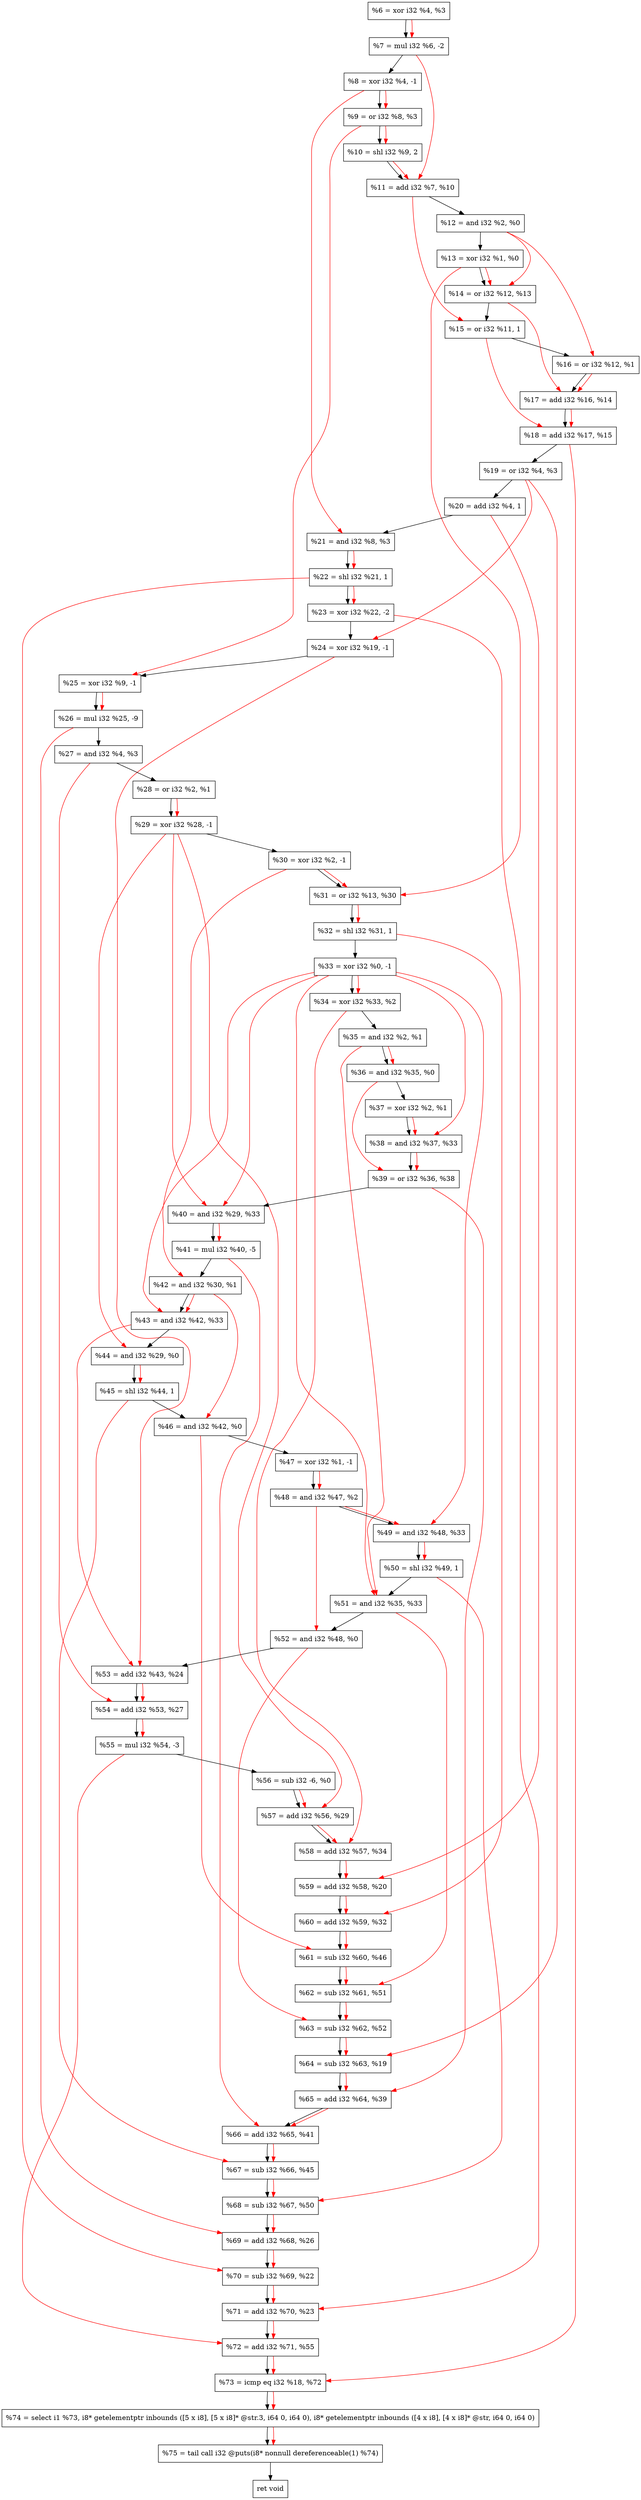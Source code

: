 digraph "DFG for'crackme' function" {
	Node0x1c8ca70[shape=record, label="  %6 = xor i32 %4, %3"];
	Node0x1c8d0f0[shape=record, label="  %7 = mul i32 %6, -2"];
	Node0x1c8d190[shape=record, label="  %8 = xor i32 %4, -1"];
	Node0x1c8d200[shape=record, label="  %9 = or i32 %8, %3"];
	Node0x1c8d2a0[shape=record, label="  %10 = shl i32 %9, 2"];
	Node0x1c8d310[shape=record, label="  %11 = add i32 %7, %10"];
	Node0x1c8d380[shape=record, label="  %12 = and i32 %2, %0"];
	Node0x1c8d3f0[shape=record, label="  %13 = xor i32 %1, %0"];
	Node0x1c8d460[shape=record, label="  %14 = or i32 %12, %13"];
	Node0x1c8d500[shape=record, label="  %15 = or i32 %11, 1"];
	Node0x1c8d570[shape=record, label="  %16 = or i32 %12, %1"];
	Node0x1c8d5e0[shape=record, label="  %17 = add i32 %16, %14"];
	Node0x1c8d650[shape=record, label="  %18 = add i32 %17, %15"];
	Node0x1c8d6c0[shape=record, label="  %19 = or i32 %4, %3"];
	Node0x1c8d730[shape=record, label="  %20 = add i32 %4, 1"];
	Node0x1c8d7a0[shape=record, label="  %21 = and i32 %8, %3"];
	Node0x1c8d810[shape=record, label="  %22 = shl i32 %21, 1"];
	Node0x1c8d880[shape=record, label="  %23 = xor i32 %22, -2"];
	Node0x1c8d8f0[shape=record, label="  %24 = xor i32 %19, -1"];
	Node0x1c8d960[shape=record, label="  %25 = xor i32 %9, -1"];
	Node0x1c8da00[shape=record, label="  %26 = mul i32 %25, -9"];
	Node0x1c8da70[shape=record, label="  %27 = and i32 %4, %3"];
	Node0x1c8dae0[shape=record, label="  %28 = or i32 %2, %1"];
	Node0x1c8db50[shape=record, label="  %29 = xor i32 %28, -1"];
	Node0x1c8dbc0[shape=record, label="  %30 = xor i32 %2, -1"];
	Node0x1c8dc30[shape=record, label="  %31 = or i32 %13, %30"];
	Node0x1c8dca0[shape=record, label="  %32 = shl i32 %31, 1"];
	Node0x1c8df20[shape=record, label="  %33 = xor i32 %0, -1"];
	Node0x1c8df90[shape=record, label="  %34 = xor i32 %33, %2"];
	Node0x1c8e000[shape=record, label="  %35 = and i32 %2, %1"];
	Node0x1c8e070[shape=record, label="  %36 = and i32 %35, %0"];
	Node0x1c8e0e0[shape=record, label="  %37 = xor i32 %2, %1"];
	Node0x1c8e150[shape=record, label="  %38 = and i32 %37, %33"];
	Node0x1c8e1c0[shape=record, label="  %39 = or i32 %36, %38"];
	Node0x1c8e230[shape=record, label="  %40 = and i32 %29, %33"];
	Node0x1c8e2d0[shape=record, label="  %41 = mul i32 %40, -5"];
	Node0x1c8e340[shape=record, label="  %42 = and i32 %30, %1"];
	Node0x1c8e3b0[shape=record, label="  %43 = and i32 %42, %33"];
	Node0x1c8e420[shape=record, label="  %44 = and i32 %29, %0"];
	Node0x1c8e490[shape=record, label="  %45 = shl i32 %44, 1"];
	Node0x1c8e500[shape=record, label="  %46 = and i32 %42, %0"];
	Node0x1c8e570[shape=record, label="  %47 = xor i32 %1, -1"];
	Node0x1c8e5e0[shape=record, label="  %48 = and i32 %47, %2"];
	Node0x1c8e650[shape=record, label="  %49 = and i32 %48, %33"];
	Node0x1c8e6c0[shape=record, label="  %50 = shl i32 %49, 1"];
	Node0x1c8e730[shape=record, label="  %51 = and i32 %35, %33"];
	Node0x1c8e7a0[shape=record, label="  %52 = and i32 %48, %0"];
	Node0x1c8e810[shape=record, label="  %53 = add i32 %43, %24"];
	Node0x1c8e880[shape=record, label="  %54 = add i32 %53, %27"];
	Node0x1c8e920[shape=record, label="  %55 = mul i32 %54, -3"];
	Node0x1c8e9c0[shape=record, label="  %56 = sub i32 -6, %0"];
	Node0x1c8ea30[shape=record, label="  %57 = add i32 %56, %29"];
	Node0x1c8eaa0[shape=record, label="  %58 = add i32 %57, %34"];
	Node0x1c8eb10[shape=record, label="  %59 = add i32 %58, %20"];
	Node0x1c8eb80[shape=record, label="  %60 = add i32 %59, %32"];
	Node0x1c8ebf0[shape=record, label="  %61 = sub i32 %60, %46"];
	Node0x1c8ec60[shape=record, label="  %62 = sub i32 %61, %51"];
	Node0x1c8ecd0[shape=record, label="  %63 = sub i32 %62, %52"];
	Node0x1c8ed40[shape=record, label="  %64 = sub i32 %63, %19"];
	Node0x1c8f1c0[shape=record, label="  %65 = add i32 %64, %39"];
	Node0x1c8f230[shape=record, label="  %66 = add i32 %65, %41"];
	Node0x1c8f2a0[shape=record, label="  %67 = sub i32 %66, %45"];
	Node0x1c8f310[shape=record, label="  %68 = sub i32 %67, %50"];
	Node0x1c8f380[shape=record, label="  %69 = add i32 %68, %26"];
	Node0x1c8f3f0[shape=record, label="  %70 = sub i32 %69, %22"];
	Node0x1c8f460[shape=record, label="  %71 = add i32 %70, %23"];
	Node0x1c8f4d0[shape=record, label="  %72 = add i32 %71, %55"];
	Node0x1c8f540[shape=record, label="  %73 = icmp eq i32 %18, %72"];
	Node0x1c2d268[shape=record, label="  %74 = select i1 %73, i8* getelementptr inbounds ([5 x i8], [5 x i8]* @str.3, i64 0, i64 0), i8* getelementptr inbounds ([4 x i8], [4 x i8]* @str, i64 0, i64 0)"];
	Node0x1c8f7d0[shape=record, label="  %75 = tail call i32 @puts(i8* nonnull dereferenceable(1) %74)"];
	Node0x1c8f820[shape=record, label="  ret void"];
	Node0x1c8ca70 -> Node0x1c8d0f0;
	Node0x1c8d0f0 -> Node0x1c8d190;
	Node0x1c8d190 -> Node0x1c8d200;
	Node0x1c8d200 -> Node0x1c8d2a0;
	Node0x1c8d2a0 -> Node0x1c8d310;
	Node0x1c8d310 -> Node0x1c8d380;
	Node0x1c8d380 -> Node0x1c8d3f0;
	Node0x1c8d3f0 -> Node0x1c8d460;
	Node0x1c8d460 -> Node0x1c8d500;
	Node0x1c8d500 -> Node0x1c8d570;
	Node0x1c8d570 -> Node0x1c8d5e0;
	Node0x1c8d5e0 -> Node0x1c8d650;
	Node0x1c8d650 -> Node0x1c8d6c0;
	Node0x1c8d6c0 -> Node0x1c8d730;
	Node0x1c8d730 -> Node0x1c8d7a0;
	Node0x1c8d7a0 -> Node0x1c8d810;
	Node0x1c8d810 -> Node0x1c8d880;
	Node0x1c8d880 -> Node0x1c8d8f0;
	Node0x1c8d8f0 -> Node0x1c8d960;
	Node0x1c8d960 -> Node0x1c8da00;
	Node0x1c8da00 -> Node0x1c8da70;
	Node0x1c8da70 -> Node0x1c8dae0;
	Node0x1c8dae0 -> Node0x1c8db50;
	Node0x1c8db50 -> Node0x1c8dbc0;
	Node0x1c8dbc0 -> Node0x1c8dc30;
	Node0x1c8dc30 -> Node0x1c8dca0;
	Node0x1c8dca0 -> Node0x1c8df20;
	Node0x1c8df20 -> Node0x1c8df90;
	Node0x1c8df90 -> Node0x1c8e000;
	Node0x1c8e000 -> Node0x1c8e070;
	Node0x1c8e070 -> Node0x1c8e0e0;
	Node0x1c8e0e0 -> Node0x1c8e150;
	Node0x1c8e150 -> Node0x1c8e1c0;
	Node0x1c8e1c0 -> Node0x1c8e230;
	Node0x1c8e230 -> Node0x1c8e2d0;
	Node0x1c8e2d0 -> Node0x1c8e340;
	Node0x1c8e340 -> Node0x1c8e3b0;
	Node0x1c8e3b0 -> Node0x1c8e420;
	Node0x1c8e420 -> Node0x1c8e490;
	Node0x1c8e490 -> Node0x1c8e500;
	Node0x1c8e500 -> Node0x1c8e570;
	Node0x1c8e570 -> Node0x1c8e5e0;
	Node0x1c8e5e0 -> Node0x1c8e650;
	Node0x1c8e650 -> Node0x1c8e6c0;
	Node0x1c8e6c0 -> Node0x1c8e730;
	Node0x1c8e730 -> Node0x1c8e7a0;
	Node0x1c8e7a0 -> Node0x1c8e810;
	Node0x1c8e810 -> Node0x1c8e880;
	Node0x1c8e880 -> Node0x1c8e920;
	Node0x1c8e920 -> Node0x1c8e9c0;
	Node0x1c8e9c0 -> Node0x1c8ea30;
	Node0x1c8ea30 -> Node0x1c8eaa0;
	Node0x1c8eaa0 -> Node0x1c8eb10;
	Node0x1c8eb10 -> Node0x1c8eb80;
	Node0x1c8eb80 -> Node0x1c8ebf0;
	Node0x1c8ebf0 -> Node0x1c8ec60;
	Node0x1c8ec60 -> Node0x1c8ecd0;
	Node0x1c8ecd0 -> Node0x1c8ed40;
	Node0x1c8ed40 -> Node0x1c8f1c0;
	Node0x1c8f1c0 -> Node0x1c8f230;
	Node0x1c8f230 -> Node0x1c8f2a0;
	Node0x1c8f2a0 -> Node0x1c8f310;
	Node0x1c8f310 -> Node0x1c8f380;
	Node0x1c8f380 -> Node0x1c8f3f0;
	Node0x1c8f3f0 -> Node0x1c8f460;
	Node0x1c8f460 -> Node0x1c8f4d0;
	Node0x1c8f4d0 -> Node0x1c8f540;
	Node0x1c8f540 -> Node0x1c2d268;
	Node0x1c2d268 -> Node0x1c8f7d0;
	Node0x1c8f7d0 -> Node0x1c8f820;
edge [color=red]
	Node0x1c8ca70 -> Node0x1c8d0f0;
	Node0x1c8d190 -> Node0x1c8d200;
	Node0x1c8d200 -> Node0x1c8d2a0;
	Node0x1c8d0f0 -> Node0x1c8d310;
	Node0x1c8d2a0 -> Node0x1c8d310;
	Node0x1c8d380 -> Node0x1c8d460;
	Node0x1c8d3f0 -> Node0x1c8d460;
	Node0x1c8d310 -> Node0x1c8d500;
	Node0x1c8d380 -> Node0x1c8d570;
	Node0x1c8d570 -> Node0x1c8d5e0;
	Node0x1c8d460 -> Node0x1c8d5e0;
	Node0x1c8d5e0 -> Node0x1c8d650;
	Node0x1c8d500 -> Node0x1c8d650;
	Node0x1c8d190 -> Node0x1c8d7a0;
	Node0x1c8d7a0 -> Node0x1c8d810;
	Node0x1c8d810 -> Node0x1c8d880;
	Node0x1c8d6c0 -> Node0x1c8d8f0;
	Node0x1c8d200 -> Node0x1c8d960;
	Node0x1c8d960 -> Node0x1c8da00;
	Node0x1c8dae0 -> Node0x1c8db50;
	Node0x1c8d3f0 -> Node0x1c8dc30;
	Node0x1c8dbc0 -> Node0x1c8dc30;
	Node0x1c8dc30 -> Node0x1c8dca0;
	Node0x1c8df20 -> Node0x1c8df90;
	Node0x1c8e000 -> Node0x1c8e070;
	Node0x1c8e0e0 -> Node0x1c8e150;
	Node0x1c8df20 -> Node0x1c8e150;
	Node0x1c8e070 -> Node0x1c8e1c0;
	Node0x1c8e150 -> Node0x1c8e1c0;
	Node0x1c8db50 -> Node0x1c8e230;
	Node0x1c8df20 -> Node0x1c8e230;
	Node0x1c8e230 -> Node0x1c8e2d0;
	Node0x1c8dbc0 -> Node0x1c8e340;
	Node0x1c8e340 -> Node0x1c8e3b0;
	Node0x1c8df20 -> Node0x1c8e3b0;
	Node0x1c8db50 -> Node0x1c8e420;
	Node0x1c8e420 -> Node0x1c8e490;
	Node0x1c8e340 -> Node0x1c8e500;
	Node0x1c8e570 -> Node0x1c8e5e0;
	Node0x1c8e5e0 -> Node0x1c8e650;
	Node0x1c8df20 -> Node0x1c8e650;
	Node0x1c8e650 -> Node0x1c8e6c0;
	Node0x1c8e000 -> Node0x1c8e730;
	Node0x1c8df20 -> Node0x1c8e730;
	Node0x1c8e5e0 -> Node0x1c8e7a0;
	Node0x1c8e3b0 -> Node0x1c8e810;
	Node0x1c8d8f0 -> Node0x1c8e810;
	Node0x1c8e810 -> Node0x1c8e880;
	Node0x1c8da70 -> Node0x1c8e880;
	Node0x1c8e880 -> Node0x1c8e920;
	Node0x1c8e9c0 -> Node0x1c8ea30;
	Node0x1c8db50 -> Node0x1c8ea30;
	Node0x1c8ea30 -> Node0x1c8eaa0;
	Node0x1c8df90 -> Node0x1c8eaa0;
	Node0x1c8eaa0 -> Node0x1c8eb10;
	Node0x1c8d730 -> Node0x1c8eb10;
	Node0x1c8eb10 -> Node0x1c8eb80;
	Node0x1c8dca0 -> Node0x1c8eb80;
	Node0x1c8eb80 -> Node0x1c8ebf0;
	Node0x1c8e500 -> Node0x1c8ebf0;
	Node0x1c8ebf0 -> Node0x1c8ec60;
	Node0x1c8e730 -> Node0x1c8ec60;
	Node0x1c8ec60 -> Node0x1c8ecd0;
	Node0x1c8e7a0 -> Node0x1c8ecd0;
	Node0x1c8ecd0 -> Node0x1c8ed40;
	Node0x1c8d6c0 -> Node0x1c8ed40;
	Node0x1c8ed40 -> Node0x1c8f1c0;
	Node0x1c8e1c0 -> Node0x1c8f1c0;
	Node0x1c8f1c0 -> Node0x1c8f230;
	Node0x1c8e2d0 -> Node0x1c8f230;
	Node0x1c8f230 -> Node0x1c8f2a0;
	Node0x1c8e490 -> Node0x1c8f2a0;
	Node0x1c8f2a0 -> Node0x1c8f310;
	Node0x1c8e6c0 -> Node0x1c8f310;
	Node0x1c8f310 -> Node0x1c8f380;
	Node0x1c8da00 -> Node0x1c8f380;
	Node0x1c8f380 -> Node0x1c8f3f0;
	Node0x1c8d810 -> Node0x1c8f3f0;
	Node0x1c8f3f0 -> Node0x1c8f460;
	Node0x1c8d880 -> Node0x1c8f460;
	Node0x1c8f460 -> Node0x1c8f4d0;
	Node0x1c8e920 -> Node0x1c8f4d0;
	Node0x1c8d650 -> Node0x1c8f540;
	Node0x1c8f4d0 -> Node0x1c8f540;
	Node0x1c8f540 -> Node0x1c2d268;
	Node0x1c2d268 -> Node0x1c8f7d0;
}
